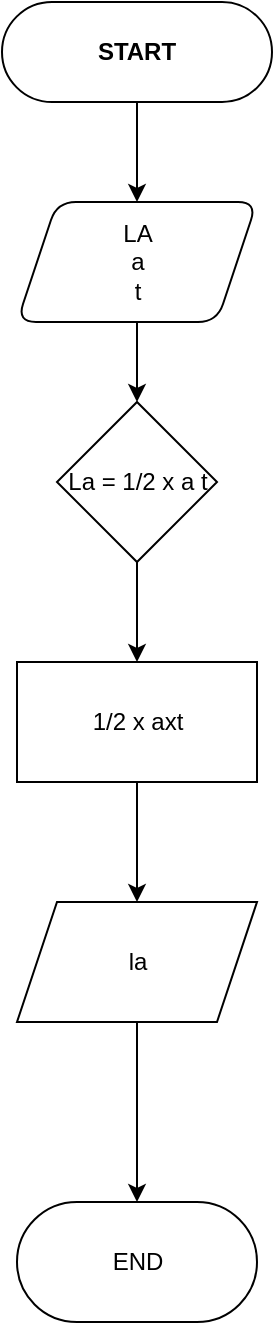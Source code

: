 <mxfile version="22.0.4" type="github">
  <diagram name="Page-1" id="_SKS-4hRGqaAGGmXiamO">
    <mxGraphModel dx="880" dy="470" grid="1" gridSize="10" guides="1" tooltips="1" connect="1" arrows="1" fold="1" page="1" pageScale="1" pageWidth="850" pageHeight="1100" math="0" shadow="0">
      <root>
        <mxCell id="0" />
        <mxCell id="1" parent="0" />
        <mxCell id="SK-v_lb-zr1F76qbzs0p-3" value="" style="edgeStyle=orthogonalEdgeStyle;rounded=0;orthogonalLoop=1;jettySize=auto;html=1;" edge="1" parent="1" source="SK-v_lb-zr1F76qbzs0p-1" target="SK-v_lb-zr1F76qbzs0p-2">
          <mxGeometry relative="1" as="geometry" />
        </mxCell>
        <mxCell id="SK-v_lb-zr1F76qbzs0p-1" value="&lt;b&gt;START&lt;/b&gt;" style="rounded=1;whiteSpace=wrap;html=1;arcSize=50;" vertex="1" parent="1">
          <mxGeometry x="365" y="30" width="135" height="50" as="geometry" />
        </mxCell>
        <mxCell id="SK-v_lb-zr1F76qbzs0p-5" value="" style="edgeStyle=orthogonalEdgeStyle;rounded=0;orthogonalLoop=1;jettySize=auto;html=1;" edge="1" parent="1" source="SK-v_lb-zr1F76qbzs0p-2" target="SK-v_lb-zr1F76qbzs0p-4">
          <mxGeometry relative="1" as="geometry" />
        </mxCell>
        <mxCell id="SK-v_lb-zr1F76qbzs0p-2" value="&lt;div&gt;LA&lt;/div&gt;&lt;div&gt;a&lt;/div&gt;&lt;div&gt;t&lt;br&gt;&lt;/div&gt;" style="shape=parallelogram;perimeter=parallelogramPerimeter;whiteSpace=wrap;html=1;fixedSize=1;rounded=1;arcSize=19;" vertex="1" parent="1">
          <mxGeometry x="372.5" y="130" width="120" height="60" as="geometry" />
        </mxCell>
        <mxCell id="SK-v_lb-zr1F76qbzs0p-7" value="" style="edgeStyle=orthogonalEdgeStyle;rounded=0;orthogonalLoop=1;jettySize=auto;html=1;" edge="1" parent="1" source="SK-v_lb-zr1F76qbzs0p-4" target="SK-v_lb-zr1F76qbzs0p-6">
          <mxGeometry relative="1" as="geometry" />
        </mxCell>
        <mxCell id="SK-v_lb-zr1F76qbzs0p-4" value="La = 1/2 x a t" style="rhombus;whiteSpace=wrap;html=1;rounded=1;arcSize=0;" vertex="1" parent="1">
          <mxGeometry x="392.5" y="230" width="80" height="80" as="geometry" />
        </mxCell>
        <mxCell id="SK-v_lb-zr1F76qbzs0p-9" value="" style="edgeStyle=orthogonalEdgeStyle;rounded=0;orthogonalLoop=1;jettySize=auto;html=1;" edge="1" parent="1" source="SK-v_lb-zr1F76qbzs0p-6" target="SK-v_lb-zr1F76qbzs0p-8">
          <mxGeometry relative="1" as="geometry" />
        </mxCell>
        <mxCell id="SK-v_lb-zr1F76qbzs0p-6" value="1/2 x axt" style="whiteSpace=wrap;html=1;rounded=1;arcSize=0;" vertex="1" parent="1">
          <mxGeometry x="372.5" y="360" width="120" height="60" as="geometry" />
        </mxCell>
        <mxCell id="SK-v_lb-zr1F76qbzs0p-11" value="" style="edgeStyle=orthogonalEdgeStyle;rounded=0;orthogonalLoop=1;jettySize=auto;html=1;" edge="1" parent="1" source="SK-v_lb-zr1F76qbzs0p-8" target="SK-v_lb-zr1F76qbzs0p-10">
          <mxGeometry relative="1" as="geometry" />
        </mxCell>
        <mxCell id="SK-v_lb-zr1F76qbzs0p-8" value="la" style="shape=parallelogram;perimeter=parallelogramPerimeter;whiteSpace=wrap;html=1;fixedSize=1;rounded=1;arcSize=0;" vertex="1" parent="1">
          <mxGeometry x="372.5" y="480" width="120" height="60" as="geometry" />
        </mxCell>
        <mxCell id="SK-v_lb-zr1F76qbzs0p-10" value="END" style="whiteSpace=wrap;html=1;rounded=1;arcSize=50;" vertex="1" parent="1">
          <mxGeometry x="372.5" y="630" width="120" height="60" as="geometry" />
        </mxCell>
      </root>
    </mxGraphModel>
  </diagram>
</mxfile>
